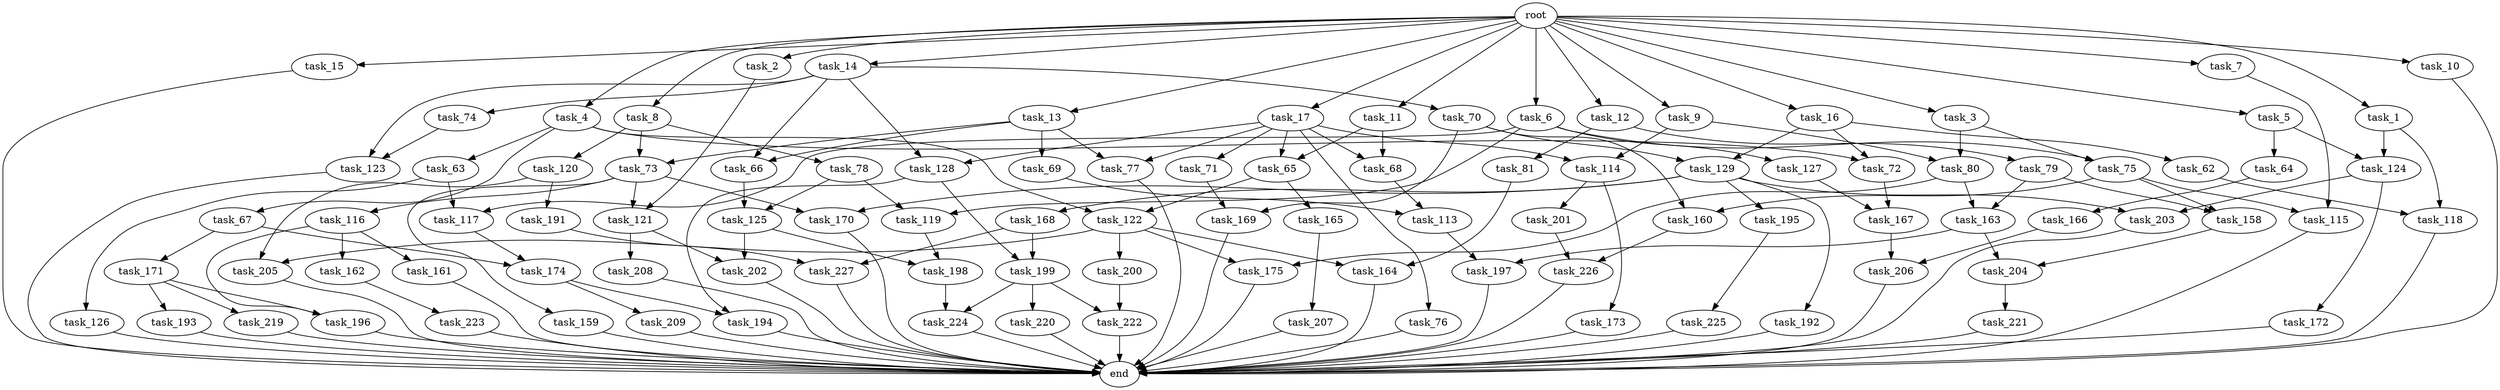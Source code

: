 digraph G {
  end [size="0.000000"];
  task_171 [size="8589934592.000000"];
  task_191 [size="6957847019.520000"];
  task_207 [size="773094113.280000"];
  task_15 [size="10.240000"];
  task_128 [size="15547781611.520000"];
  task_64 [size="343597383.680000"];
  task_121 [size="6270652252.160000"];
  task_195 [size="1374389534.720000"];
  task_79 [size="343597383.680000"];
  task_209 [size="6957847019.520000"];
  task_16 [size="10.240000"];
  task_68 [size="10737418240.000000"];
  task_162 [size="1374389534.720000"];
  task_123 [size="8332236554.240000"];
  task_223 [size="6957847019.520000"];
  task_74 [size="6957847019.520000"];
  task_158 [size="9706626088.960001"];
  task_1 [size="10.240000"];
  task_114 [size="9964324126.719999"];
  task_160 [size="8418135900.160000"];
  task_11 [size="10.240000"];
  task_227 [size="7645041786.880000"];
  task_62 [size="8589934592.000000"];
  task_2 [size="10.240000"];
  task_226 [size="2147483648.000000"];
  task_127 [size="1374389534.720000"];
  task_66 [size="12455405158.400000"];
  task_129 [size="12799002542.080000"];
  task_166 [size="4209067950.080000"];
  task_81 [size="343597383.680000"];
  task_122 [size="4552665333.760000"];
  task_72 [size="12799002542.080000"];
  task_17 [size="10.240000"];
  task_174 [size="10737418240.000000"];
  task_199 [size="3521873182.720000"];
  task_221 [size="8589934592.000000"];
  task_67 [size="4209067950.080000"];
  task_197 [size="13915694039.040001"];
  task_10 [size="10.240000"];
  task_203 [size="4466765987.840000"];
  task_172 [size="3092376453.120000"];
  task_12 [size="10.240000"];
  task_77 [size="14087492730.880001"];
  task_194 [size="8332236554.240000"];
  task_222 [size="6356551598.080000"];
  task_167 [size="7301444403.200000"];
  task_70 [size="6957847019.520000"];
  task_80 [size="2748779069.440000"];
  task_8 [size="10.240000"];
  task_170 [size="6871947673.600000"];
  task_9 [size="10.240000"];
  task_78 [size="4209067950.080000"];
  task_165 [size="343597383.680000"];
  task_225 [size="3092376453.120000"];
  task_159 [size="5497558138.880000"];
  task_163 [size="7645041786.880000"];
  task_192 [size="1374389534.720000"];
  task_69 [size="5497558138.880000"];
  task_202 [size="3521873182.720000"];
  task_118 [size="2920577761.280000"];
  task_224 [size="2920577761.280000"];
  task_201 [size="6957847019.520000"];
  task_65 [size="10737418240.000000"];
  task_116 [size="5497558138.880000"];
  task_168 [size="1374389534.720000"];
  task_206 [size="11166914969.600000"];
  task_13 [size="10.240000"];
  task_193 [size="1374389534.720000"];
  task_196 [size="2748779069.440000"];
  task_219 [size="1374389534.720000"];
  task_3 [size="10.240000"];
  task_126 [size="2147483648.000000"];
  task_169 [size="8418135900.160000"];
  task_5 [size="10.240000"];
  task_220 [size="2147483648.000000"];
  task_76 [size="8589934592.000000"];
  task_115 [size="12799002542.080000"];
  task_161 [size="1374389534.720000"];
  task_73 [size="9706626088.960001"];
  task_14 [size="10.240000"];
  task_198 [size="3521873182.720000"];
  task_4 [size="10.240000"];
  task_119 [size="5583457484.800000"];
  task_164 [size="8933531975.680000"];
  task_200 [size="343597383.680000"];
  task_113 [size="3435973836.800000"];
  task_175 [size="2491081031.680000"];
  root [size="0.000000"];
  task_120 [size="4209067950.080000"];
  task_125 [size="4552665333.760000"];
  task_6 [size="10.240000"];
  task_208 [size="2147483648.000000"];
  task_124 [size="2491081031.680000"];
  task_117 [size="3521873182.720000"];
  task_173 [size="6957847019.520000"];
  task_205 [size="7301444403.200000"];
  task_204 [size="8332236554.240000"];
  task_63 [size="4209067950.080000"];
  task_7 [size="10.240000"];
  task_71 [size="8589934592.000000"];
  task_75 [size="2748779069.440000"];

  task_171 -> task_193 [size="134217728.000000"];
  task_171 -> task_196 [size="134217728.000000"];
  task_171 -> task_219 [size="134217728.000000"];
  task_191 -> task_227 [size="536870912.000000"];
  task_207 -> end [size="1.000000"];
  task_15 -> end [size="1.000000"];
  task_128 -> task_194 [size="134217728.000000"];
  task_128 -> task_199 [size="134217728.000000"];
  task_64 -> task_166 [size="411041792.000000"];
  task_121 -> task_202 [size="209715200.000000"];
  task_121 -> task_208 [size="209715200.000000"];
  task_195 -> task_225 [size="301989888.000000"];
  task_79 -> task_163 [size="536870912.000000"];
  task_79 -> task_158 [size="536870912.000000"];
  task_209 -> end [size="1.000000"];
  task_16 -> task_62 [size="838860800.000000"];
  task_16 -> task_72 [size="838860800.000000"];
  task_16 -> task_129 [size="838860800.000000"];
  task_68 -> task_113 [size="33554432.000000"];
  task_162 -> task_223 [size="679477248.000000"];
  task_123 -> end [size="1.000000"];
  task_223 -> end [size="1.000000"];
  task_74 -> task_123 [size="134217728.000000"];
  task_158 -> task_204 [size="134217728.000000"];
  task_1 -> task_118 [size="209715200.000000"];
  task_1 -> task_124 [size="209715200.000000"];
  task_114 -> task_173 [size="679477248.000000"];
  task_114 -> task_201 [size="679477248.000000"];
  task_160 -> task_226 [size="134217728.000000"];
  task_11 -> task_65 [size="209715200.000000"];
  task_11 -> task_68 [size="209715200.000000"];
  task_227 -> end [size="1.000000"];
  task_62 -> task_118 [size="75497472.000000"];
  task_2 -> task_121 [size="75497472.000000"];
  task_226 -> end [size="1.000000"];
  task_127 -> task_167 [size="301989888.000000"];
  task_66 -> task_125 [size="33554432.000000"];
  task_129 -> task_168 [size="134217728.000000"];
  task_129 -> task_192 [size="134217728.000000"];
  task_129 -> task_203 [size="134217728.000000"];
  task_129 -> task_170 [size="134217728.000000"];
  task_129 -> task_195 [size="134217728.000000"];
  task_166 -> task_206 [size="679477248.000000"];
  task_81 -> task_164 [size="838860800.000000"];
  task_122 -> task_200 [size="33554432.000000"];
  task_122 -> task_175 [size="33554432.000000"];
  task_122 -> task_164 [size="33554432.000000"];
  task_122 -> task_205 [size="33554432.000000"];
  task_72 -> task_167 [size="411041792.000000"];
  task_17 -> task_128 [size="838860800.000000"];
  task_17 -> task_77 [size="838860800.000000"];
  task_17 -> task_68 [size="838860800.000000"];
  task_17 -> task_65 [size="838860800.000000"];
  task_17 -> task_76 [size="838860800.000000"];
  task_17 -> task_71 [size="838860800.000000"];
  task_17 -> task_114 [size="838860800.000000"];
  task_174 -> task_194 [size="679477248.000000"];
  task_174 -> task_209 [size="679477248.000000"];
  task_199 -> task_222 [size="209715200.000000"];
  task_199 -> task_224 [size="209715200.000000"];
  task_199 -> task_220 [size="209715200.000000"];
  task_221 -> end [size="1.000000"];
  task_67 -> task_171 [size="838860800.000000"];
  task_67 -> task_174 [size="838860800.000000"];
  task_197 -> end [size="1.000000"];
  task_10 -> end [size="1.000000"];
  task_203 -> end [size="1.000000"];
  task_172 -> end [size="1.000000"];
  task_12 -> task_79 [size="33554432.000000"];
  task_12 -> task_81 [size="33554432.000000"];
  task_77 -> end [size="1.000000"];
  task_194 -> end [size="1.000000"];
  task_222 -> end [size="1.000000"];
  task_167 -> task_206 [size="411041792.000000"];
  task_70 -> task_160 [size="411041792.000000"];
  task_70 -> task_169 [size="411041792.000000"];
  task_70 -> task_129 [size="411041792.000000"];
  task_80 -> task_163 [size="209715200.000000"];
  task_80 -> task_175 [size="209715200.000000"];
  task_8 -> task_120 [size="411041792.000000"];
  task_8 -> task_73 [size="411041792.000000"];
  task_8 -> task_78 [size="411041792.000000"];
  task_170 -> end [size="1.000000"];
  task_9 -> task_80 [size="134217728.000000"];
  task_9 -> task_114 [size="134217728.000000"];
  task_78 -> task_125 [size="411041792.000000"];
  task_78 -> task_119 [size="411041792.000000"];
  task_165 -> task_207 [size="75497472.000000"];
  task_225 -> end [size="1.000000"];
  task_159 -> end [size="1.000000"];
  task_163 -> task_197 [size="679477248.000000"];
  task_163 -> task_204 [size="679477248.000000"];
  task_192 -> end [size="1.000000"];
  task_69 -> task_113 [size="301989888.000000"];
  task_202 -> end [size="1.000000"];
  task_118 -> end [size="1.000000"];
  task_224 -> end [size="1.000000"];
  task_201 -> task_226 [size="75497472.000000"];
  task_65 -> task_122 [size="33554432.000000"];
  task_65 -> task_165 [size="33554432.000000"];
  task_116 -> task_161 [size="134217728.000000"];
  task_116 -> task_162 [size="134217728.000000"];
  task_116 -> task_196 [size="134217728.000000"];
  task_168 -> task_199 [size="209715200.000000"];
  task_168 -> task_227 [size="209715200.000000"];
  task_206 -> end [size="1.000000"];
  task_13 -> task_69 [size="536870912.000000"];
  task_13 -> task_66 [size="536870912.000000"];
  task_13 -> task_77 [size="536870912.000000"];
  task_13 -> task_73 [size="536870912.000000"];
  task_193 -> end [size="1.000000"];
  task_196 -> end [size="1.000000"];
  task_219 -> end [size="1.000000"];
  task_3 -> task_80 [size="134217728.000000"];
  task_3 -> task_75 [size="134217728.000000"];
  task_126 -> end [size="1.000000"];
  task_169 -> end [size="1.000000"];
  task_5 -> task_124 [size="33554432.000000"];
  task_5 -> task_64 [size="33554432.000000"];
  task_220 -> end [size="1.000000"];
  task_76 -> end [size="1.000000"];
  task_115 -> end [size="1.000000"];
  task_161 -> end [size="1.000000"];
  task_73 -> task_116 [size="536870912.000000"];
  task_73 -> task_170 [size="536870912.000000"];
  task_73 -> task_159 [size="536870912.000000"];
  task_73 -> task_121 [size="536870912.000000"];
  task_14 -> task_70 [size="679477248.000000"];
  task_14 -> task_66 [size="679477248.000000"];
  task_14 -> task_128 [size="679477248.000000"];
  task_14 -> task_74 [size="679477248.000000"];
  task_14 -> task_123 [size="679477248.000000"];
  task_198 -> task_224 [size="75497472.000000"];
  task_4 -> task_72 [size="411041792.000000"];
  task_4 -> task_63 [size="411041792.000000"];
  task_4 -> task_67 [size="411041792.000000"];
  task_4 -> task_122 [size="411041792.000000"];
  task_119 -> task_198 [size="209715200.000000"];
  task_164 -> end [size="1.000000"];
  task_200 -> task_222 [size="411041792.000000"];
  task_113 -> task_197 [size="679477248.000000"];
  task_175 -> end [size="1.000000"];
  root -> task_8 [size="1.000000"];
  root -> task_9 [size="1.000000"];
  root -> task_16 [size="1.000000"];
  root -> task_14 [size="1.000000"];
  root -> task_6 [size="1.000000"];
  root -> task_4 [size="1.000000"];
  root -> task_5 [size="1.000000"];
  root -> task_1 [size="1.000000"];
  root -> task_13 [size="1.000000"];
  root -> task_15 [size="1.000000"];
  root -> task_11 [size="1.000000"];
  root -> task_3 [size="1.000000"];
  root -> task_12 [size="1.000000"];
  root -> task_2 [size="1.000000"];
  root -> task_10 [size="1.000000"];
  root -> task_7 [size="1.000000"];
  root -> task_17 [size="1.000000"];
  task_120 -> task_205 [size="679477248.000000"];
  task_120 -> task_191 [size="679477248.000000"];
  task_125 -> task_198 [size="134217728.000000"];
  task_125 -> task_202 [size="134217728.000000"];
  task_6 -> task_127 [size="134217728.000000"];
  task_6 -> task_75 [size="134217728.000000"];
  task_6 -> task_119 [size="134217728.000000"];
  task_6 -> task_117 [size="134217728.000000"];
  task_208 -> end [size="1.000000"];
  task_124 -> task_203 [size="301989888.000000"];
  task_124 -> task_172 [size="301989888.000000"];
  task_117 -> task_174 [size="209715200.000000"];
  task_173 -> end [size="1.000000"];
  task_205 -> end [size="1.000000"];
  task_204 -> task_221 [size="838860800.000000"];
  task_63 -> task_126 [size="209715200.000000"];
  task_63 -> task_117 [size="209715200.000000"];
  task_7 -> task_115 [size="838860800.000000"];
  task_71 -> task_169 [size="411041792.000000"];
  task_75 -> task_160 [size="411041792.000000"];
  task_75 -> task_158 [size="411041792.000000"];
  task_75 -> task_115 [size="411041792.000000"];
}
